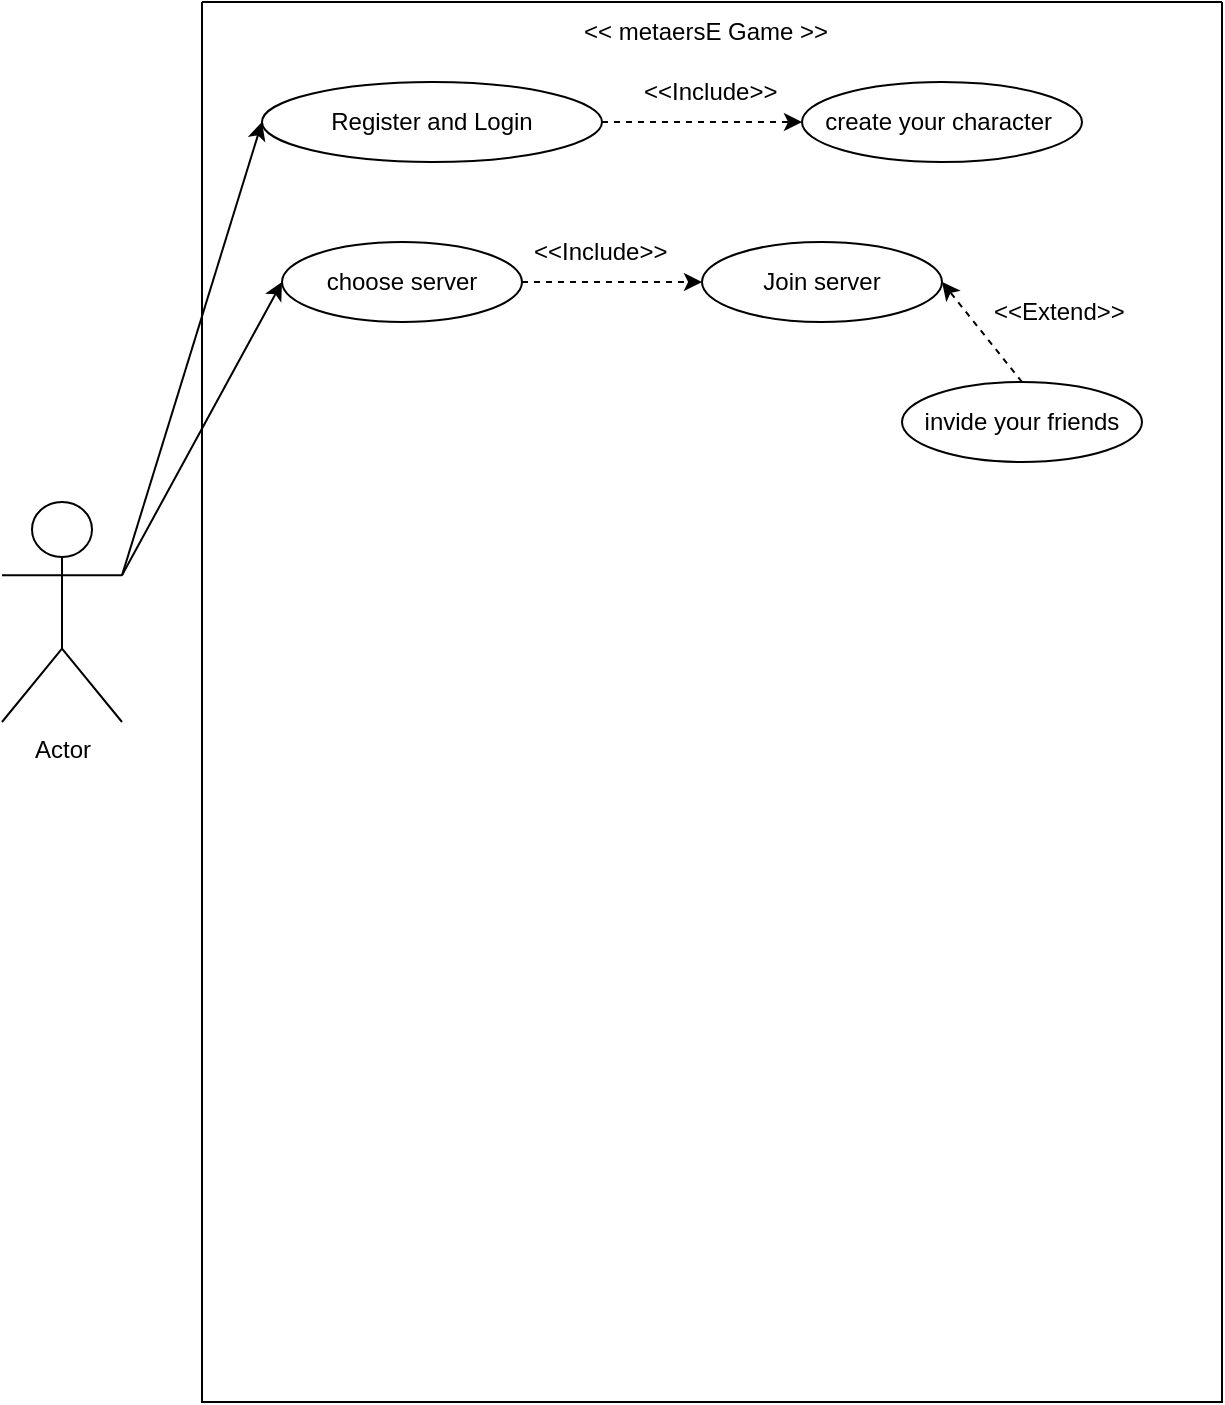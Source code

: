 <mxfile version="24.3.1" type="github">
  <diagram name="第 1 页" id="KRxi6TWs22wc0EasZetV">
    <mxGraphModel dx="868" dy="514" grid="1" gridSize="10" guides="1" tooltips="1" connect="1" arrows="1" fold="1" page="1" pageScale="1" pageWidth="827" pageHeight="1169" math="0" shadow="0">
      <root>
        <mxCell id="0" />
        <mxCell id="1" parent="0" />
        <mxCell id="AjM3Qn060az_vwvyfppl-6" value="Actor" style="shape=umlActor;verticalLabelPosition=bottom;verticalAlign=top;html=1;outlineConnect=0;" vertex="1" parent="1">
          <mxGeometry x="60" y="270" width="60" height="110" as="geometry" />
        </mxCell>
        <mxCell id="AjM3Qn060az_vwvyfppl-8" value="" style="swimlane;startSize=0;" vertex="1" parent="1">
          <mxGeometry x="160" y="20" width="510" height="700" as="geometry" />
        </mxCell>
        <mxCell id="AjM3Qn060az_vwvyfppl-9" value="&amp;lt;&amp;lt; metaersE Game &amp;gt;&amp;gt;" style="text;strokeColor=none;fillColor=none;align=left;verticalAlign=middle;spacingLeft=4;spacingRight=4;overflow=hidden;points=[[0,0.5],[1,0.5]];portConstraint=eastwest;rotatable=0;whiteSpace=wrap;html=1;" vertex="1" parent="AjM3Qn060az_vwvyfppl-8">
          <mxGeometry x="185" width="140" height="30" as="geometry" />
        </mxCell>
        <mxCell id="AjM3Qn060az_vwvyfppl-10" value="Register and Login" style="ellipse;whiteSpace=wrap;html=1;" vertex="1" parent="AjM3Qn060az_vwvyfppl-8">
          <mxGeometry x="30" y="40" width="170" height="40" as="geometry" />
        </mxCell>
        <mxCell id="AjM3Qn060az_vwvyfppl-16" value="create your character&amp;nbsp;" style="ellipse;whiteSpace=wrap;html=1;" vertex="1" parent="AjM3Qn060az_vwvyfppl-8">
          <mxGeometry x="300" y="40" width="140" height="40" as="geometry" />
        </mxCell>
        <mxCell id="AjM3Qn060az_vwvyfppl-19" value="" style="html=1;labelBackgroundColor=#ffffff;startArrow=none;startFill=0;startSize=6;endArrow=classic;endFill=1;endSize=6;jettySize=auto;orthogonalLoop=1;strokeWidth=1;dashed=1;fontSize=14;rounded=0;entryX=0;entryY=0.5;entryDx=0;entryDy=0;exitX=1;exitY=0.5;exitDx=0;exitDy=0;" edge="1" parent="AjM3Qn060az_vwvyfppl-8" source="AjM3Qn060az_vwvyfppl-10" target="AjM3Qn060az_vwvyfppl-16">
          <mxGeometry width="60" height="60" relative="1" as="geometry">
            <mxPoint x="304" y="80" as="sourcePoint" />
            <mxPoint x="204" y="80" as="targetPoint" />
          </mxGeometry>
        </mxCell>
        <mxCell id="AjM3Qn060az_vwvyfppl-20" value="&amp;lt;&amp;lt;Include&amp;gt;&amp;gt;" style="text;strokeColor=none;fillColor=none;align=left;verticalAlign=middle;spacingLeft=4;spacingRight=4;overflow=hidden;points=[[0,0.5],[1,0.5]];portConstraint=eastwest;rotatable=0;whiteSpace=wrap;html=1;" vertex="1" parent="AjM3Qn060az_vwvyfppl-8">
          <mxGeometry x="215" y="30" width="80" height="30" as="geometry" />
        </mxCell>
        <mxCell id="AjM3Qn060az_vwvyfppl-21" value="Join server" style="ellipse;whiteSpace=wrap;html=1;" vertex="1" parent="AjM3Qn060az_vwvyfppl-8">
          <mxGeometry x="250" y="120" width="120" height="40" as="geometry" />
        </mxCell>
        <mxCell id="AjM3Qn060az_vwvyfppl-22" value="invide your friends" style="ellipse;whiteSpace=wrap;html=1;" vertex="1" parent="AjM3Qn060az_vwvyfppl-8">
          <mxGeometry x="350" y="190" width="120" height="40" as="geometry" />
        </mxCell>
        <mxCell id="AjM3Qn060az_vwvyfppl-23" value="" style="html=1;labelBackgroundColor=#ffffff;startArrow=none;startFill=0;startSize=6;endArrow=classic;endFill=1;endSize=6;jettySize=auto;orthogonalLoop=1;strokeWidth=1;dashed=1;fontSize=14;rounded=0;entryX=1;entryY=0.5;entryDx=0;entryDy=0;exitX=0.5;exitY=0;exitDx=0;exitDy=0;" edge="1" parent="AjM3Qn060az_vwvyfppl-8" source="AjM3Qn060az_vwvyfppl-22" target="AjM3Qn060az_vwvyfppl-21">
          <mxGeometry width="60" height="60" relative="1" as="geometry">
            <mxPoint x="90" y="230" as="sourcePoint" />
            <mxPoint x="150" y="170" as="targetPoint" />
          </mxGeometry>
        </mxCell>
        <mxCell id="AjM3Qn060az_vwvyfppl-24" value="&amp;lt;&amp;lt;Extend&amp;gt;&amp;gt;" style="text;strokeColor=none;fillColor=none;align=left;verticalAlign=middle;spacingLeft=4;spacingRight=4;overflow=hidden;points=[[0,0.5],[1,0.5]];portConstraint=eastwest;rotatable=0;whiteSpace=wrap;html=1;" vertex="1" parent="AjM3Qn060az_vwvyfppl-8">
          <mxGeometry x="390" y="140" width="80" height="30" as="geometry" />
        </mxCell>
        <mxCell id="AjM3Qn060az_vwvyfppl-25" value="" style="html=1;labelBackgroundColor=#ffffff;startArrow=none;startFill=0;startSize=6;endArrow=classic;endFill=1;endSize=6;jettySize=auto;orthogonalLoop=1;strokeWidth=1;dashed=1;fontSize=14;rounded=0;exitX=1;exitY=0.5;exitDx=0;exitDy=0;entryX=0;entryY=0.5;entryDx=0;entryDy=0;" edge="1" parent="AjM3Qn060az_vwvyfppl-8" source="AjM3Qn060az_vwvyfppl-26" target="AjM3Qn060az_vwvyfppl-21">
          <mxGeometry width="60" height="60" relative="1" as="geometry">
            <mxPoint x="254" y="220" as="sourcePoint" />
            <mxPoint x="160" y="220" as="targetPoint" />
          </mxGeometry>
        </mxCell>
        <mxCell id="AjM3Qn060az_vwvyfppl-26" value="choose server" style="ellipse;whiteSpace=wrap;html=1;" vertex="1" parent="AjM3Qn060az_vwvyfppl-8">
          <mxGeometry x="40" y="120" width="120" height="40" as="geometry" />
        </mxCell>
        <mxCell id="AjM3Qn060az_vwvyfppl-27" value="&amp;lt;&amp;lt;Include&amp;gt;&amp;gt;" style="text;strokeColor=none;fillColor=none;align=left;verticalAlign=middle;spacingLeft=4;spacingRight=4;overflow=hidden;points=[[0,0.5],[1,0.5]];portConstraint=eastwest;rotatable=0;whiteSpace=wrap;html=1;" vertex="1" parent="AjM3Qn060az_vwvyfppl-8">
          <mxGeometry x="160" y="110" width="80" height="30" as="geometry" />
        </mxCell>
        <mxCell id="AjM3Qn060az_vwvyfppl-11" value="" style="endArrow=classic;html=1;rounded=0;exitX=1;exitY=0.333;exitDx=0;exitDy=0;exitPerimeter=0;entryX=0;entryY=0.5;entryDx=0;entryDy=0;" edge="1" parent="1">
          <mxGeometry width="50" height="50" relative="1" as="geometry">
            <mxPoint x="120" y="306.667" as="sourcePoint" />
            <mxPoint x="190" y="80" as="targetPoint" />
          </mxGeometry>
        </mxCell>
        <mxCell id="AjM3Qn060az_vwvyfppl-15" value="" style="endArrow=classic;html=1;rounded=0;exitX=1;exitY=0.333;exitDx=0;exitDy=0;exitPerimeter=0;entryX=0;entryY=0.5;entryDx=0;entryDy=0;" edge="1" parent="1" source="AjM3Qn060az_vwvyfppl-6">
          <mxGeometry width="50" height="50" relative="1" as="geometry">
            <mxPoint x="260" y="250" as="sourcePoint" />
            <mxPoint x="200" y="160" as="targetPoint" />
          </mxGeometry>
        </mxCell>
      </root>
    </mxGraphModel>
  </diagram>
</mxfile>

